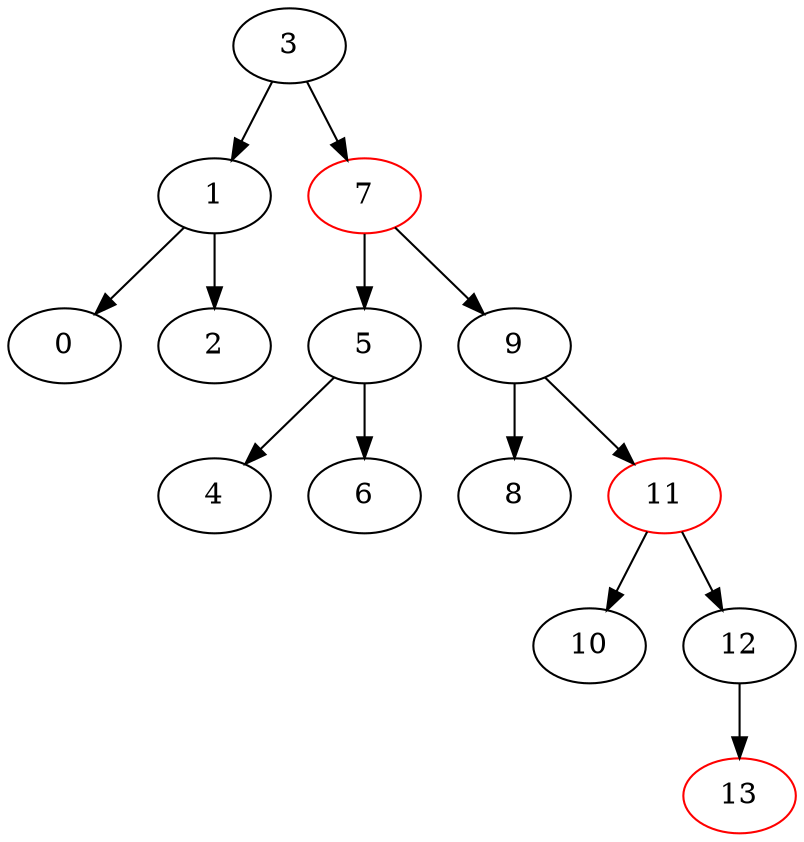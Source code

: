 digraph myGraph{
3[color=black]
1[color=black]
0[color=black]
2[color=black]
7[color=red]
5[color=black]
4[color=black]
6[color=black]
9[color=black]
8[color=black]
11[color=red]
10[color=black]
12[color=black]
13[color=red]
3->1
1->0
1->2
3->7
7->5
5->4
5->6
7->9
9->8
9->11
11->10
11->12
12->13
}
